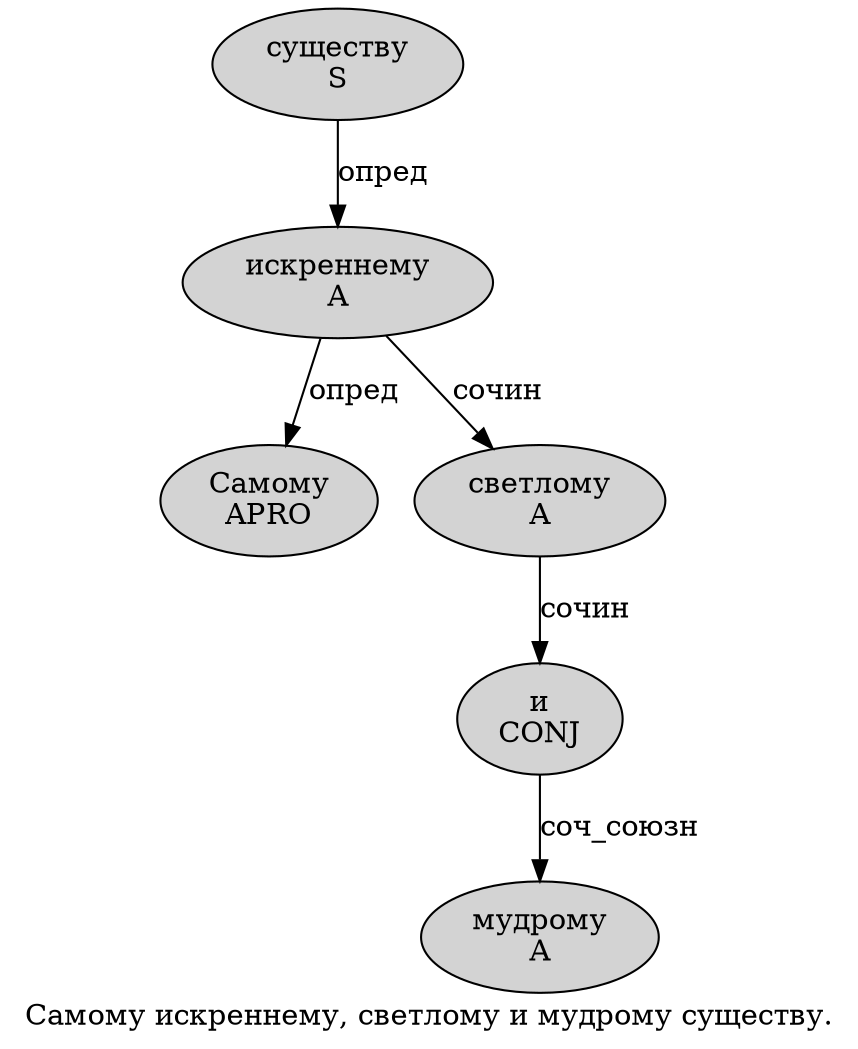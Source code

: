 digraph SENTENCE_55 {
	graph [label="Самому искреннему, светлому и мудрому существу."]
	node [style=filled]
		0 [label="Самому
APRO" color="" fillcolor=lightgray penwidth=1 shape=ellipse]
		1 [label="искреннему
A" color="" fillcolor=lightgray penwidth=1 shape=ellipse]
		3 [label="светлому
A" color="" fillcolor=lightgray penwidth=1 shape=ellipse]
		4 [label="и
CONJ" color="" fillcolor=lightgray penwidth=1 shape=ellipse]
		5 [label="мудрому
A" color="" fillcolor=lightgray penwidth=1 shape=ellipse]
		6 [label="существу
S" color="" fillcolor=lightgray penwidth=1 shape=ellipse]
			6 -> 1 [label="опред"]
			1 -> 0 [label="опред"]
			1 -> 3 [label="сочин"]
			4 -> 5 [label="соч_союзн"]
			3 -> 4 [label="сочин"]
}